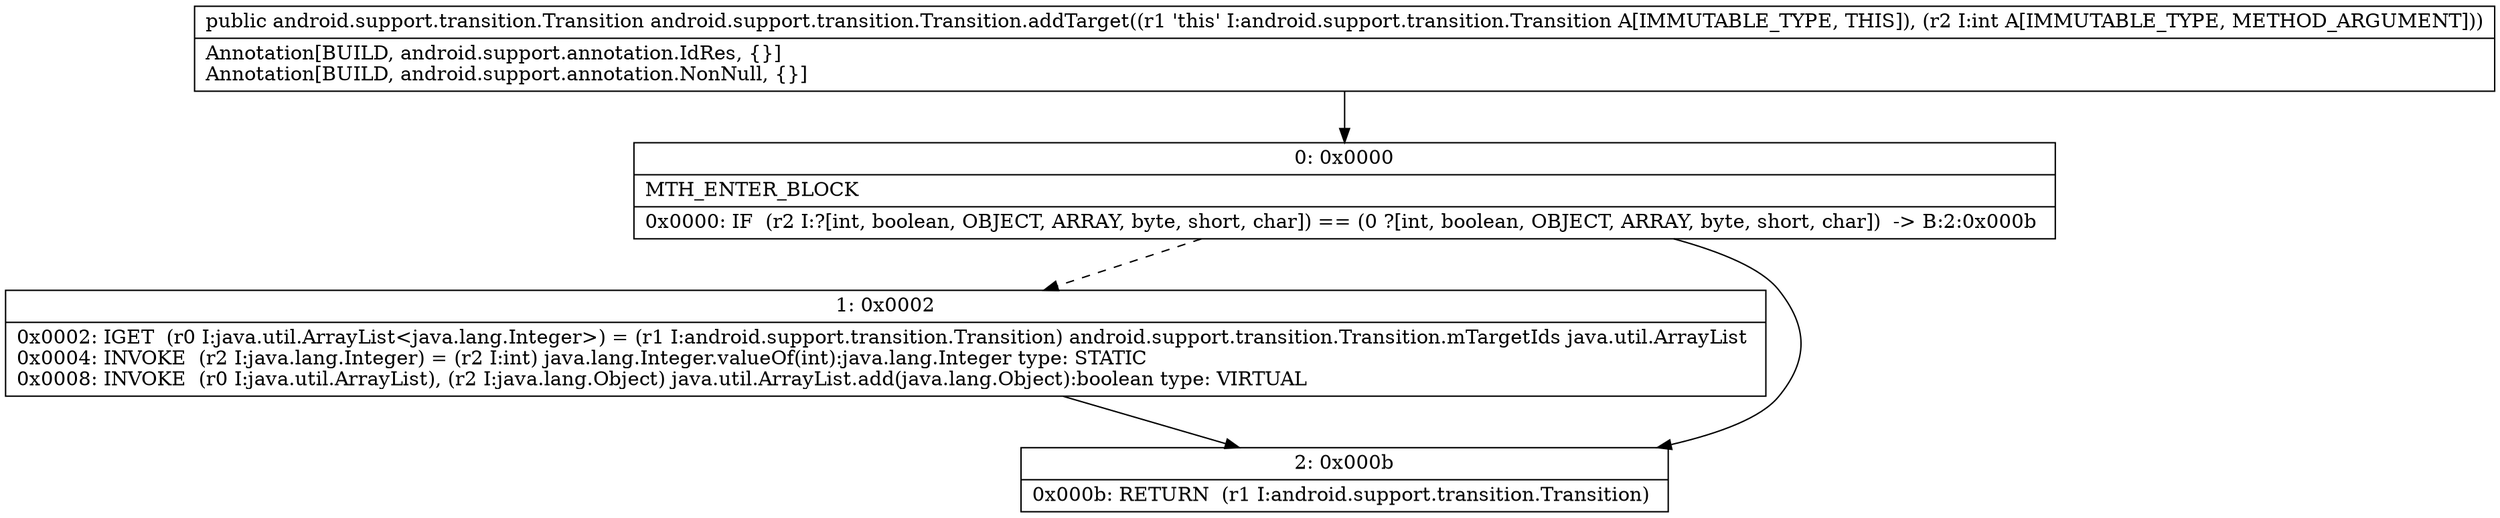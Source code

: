 digraph "CFG forandroid.support.transition.Transition.addTarget(I)Landroid\/support\/transition\/Transition;" {
Node_0 [shape=record,label="{0\:\ 0x0000|MTH_ENTER_BLOCK\l|0x0000: IF  (r2 I:?[int, boolean, OBJECT, ARRAY, byte, short, char]) == (0 ?[int, boolean, OBJECT, ARRAY, byte, short, char])  \-\> B:2:0x000b \l}"];
Node_1 [shape=record,label="{1\:\ 0x0002|0x0002: IGET  (r0 I:java.util.ArrayList\<java.lang.Integer\>) = (r1 I:android.support.transition.Transition) android.support.transition.Transition.mTargetIds java.util.ArrayList \l0x0004: INVOKE  (r2 I:java.lang.Integer) = (r2 I:int) java.lang.Integer.valueOf(int):java.lang.Integer type: STATIC \l0x0008: INVOKE  (r0 I:java.util.ArrayList), (r2 I:java.lang.Object) java.util.ArrayList.add(java.lang.Object):boolean type: VIRTUAL \l}"];
Node_2 [shape=record,label="{2\:\ 0x000b|0x000b: RETURN  (r1 I:android.support.transition.Transition) \l}"];
MethodNode[shape=record,label="{public android.support.transition.Transition android.support.transition.Transition.addTarget((r1 'this' I:android.support.transition.Transition A[IMMUTABLE_TYPE, THIS]), (r2 I:int A[IMMUTABLE_TYPE, METHOD_ARGUMENT]))  | Annotation[BUILD, android.support.annotation.IdRes, \{\}]\lAnnotation[BUILD, android.support.annotation.NonNull, \{\}]\l}"];
MethodNode -> Node_0;
Node_0 -> Node_1[style=dashed];
Node_0 -> Node_2;
Node_1 -> Node_2;
}

